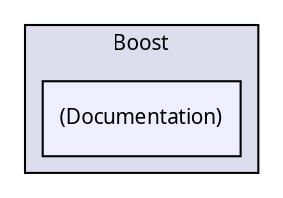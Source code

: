 digraph "Solution/Solution/Alicorn/Build/Extension/Boost/(Documentation)" {
  compound=true
  node [ fontsize="10", fontname="Verdana"];
  edge [ labelfontsize="10", labelfontname="Verdana"];
  subgraph clusterdir_8be1f095023f5d879e868788c3548616 {
    graph [ bgcolor="#ddddee", pencolor="black", label="Boost" fontname="Verdana", fontsize="10", URL="dir_8be1f095023f5d879e868788c3548616.html"]
  dir_bd0c1245c9cc10827cd827e64f38acdf [shape=box, label="(Documentation)", style="filled", fillcolor="#eeeeff", pencolor="black", URL="dir_bd0c1245c9cc10827cd827e64f38acdf.html"];
  }
}
